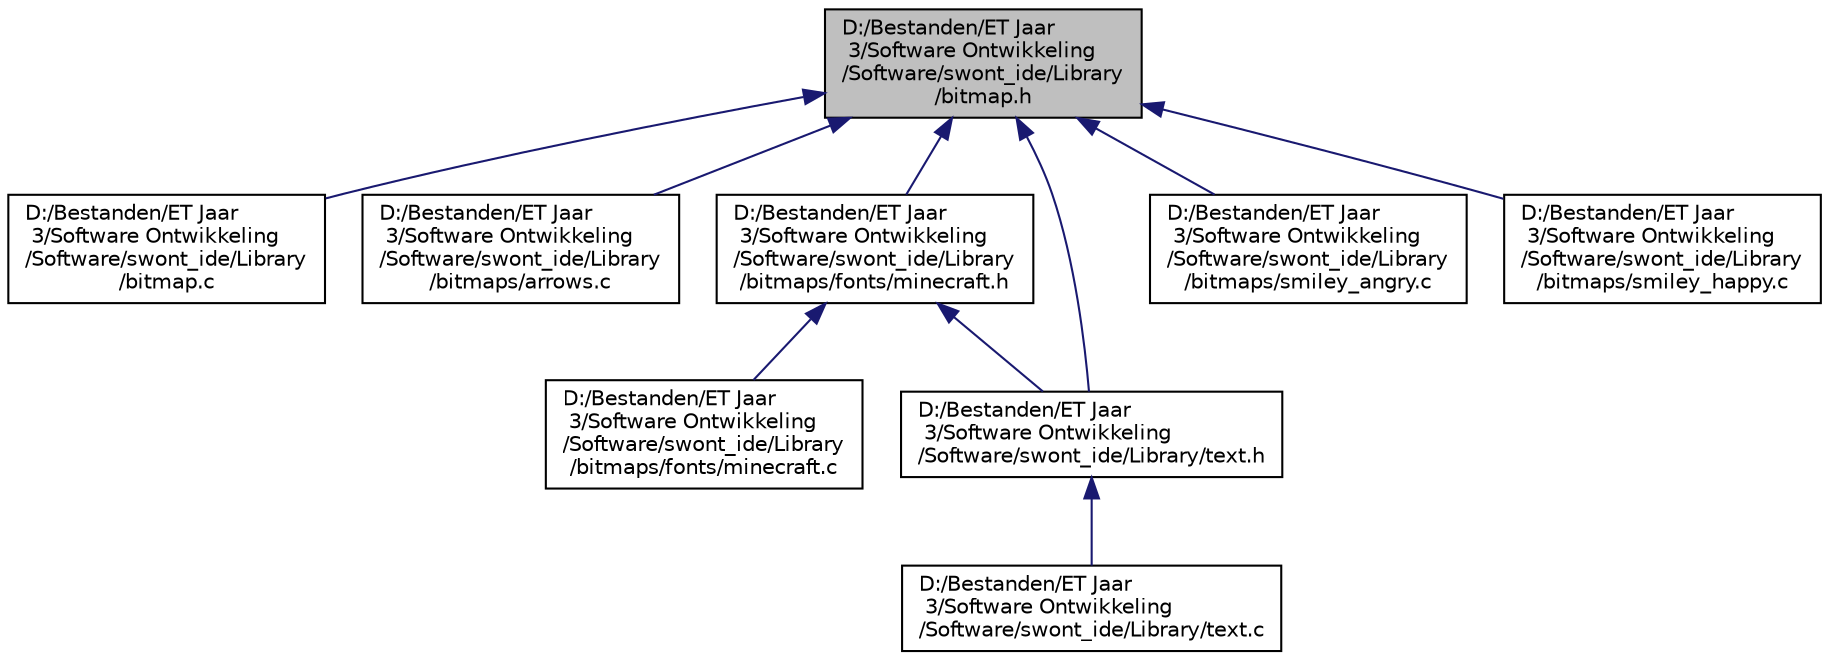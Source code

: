 digraph "D:/Bestanden/ET Jaar 3/Software Ontwikkeling/Software/swont_ide/Library/bitmap.h"
{
 // LATEX_PDF_SIZE
  edge [fontname="Helvetica",fontsize="10",labelfontname="Helvetica",labelfontsize="10"];
  node [fontname="Helvetica",fontsize="10",shape=record];
  Node1 [label="D:/Bestanden/ET Jaar\l 3/Software Ontwikkeling\l/Software/swont_ide/Library\l/bitmap.h",height=0.2,width=0.4,color="black", fillcolor="grey75", style="filled", fontcolor="black",tooltip="This file is the headerfile of bitmap.c."];
  Node1 -> Node2 [dir="back",color="midnightblue",fontsize="10",style="solid",fontname="Helvetica"];
  Node2 [label="D:/Bestanden/ET Jaar\l 3/Software Ontwikkeling\l/Software/swont_ide/Library\l/bitmap.c",height=0.2,width=0.4,color="black", fillcolor="white", style="filled",URL="$bitmap_8c.html",tooltip="This file contains all API function responsible for drawing the different bitmaps."];
  Node1 -> Node3 [dir="back",color="midnightblue",fontsize="10",style="solid",fontname="Helvetica"];
  Node3 [label="D:/Bestanden/ET Jaar\l 3/Software Ontwikkeling\l/Software/swont_ide/Library\l/bitmaps/arrows.c",height=0.2,width=0.4,color="black", fillcolor="white", style="filled",URL="$arrows_8c.html",tooltip="This file contains all the data for the different arrow bitmaps. These bitmaps can be printed on the ..."];
  Node1 -> Node4 [dir="back",color="midnightblue",fontsize="10",style="solid",fontname="Helvetica"];
  Node4 [label="D:/Bestanden/ET Jaar\l 3/Software Ontwikkeling\l/Software/swont_ide/Library\l/bitmaps/fonts/minecraft.h",height=0.2,width=0.4,color="black", fillcolor="white", style="filled",URL="$minecraft_8h.html",tooltip="This file contains all the needed defines for the Minecraft font. This font supports both upper,..."];
  Node4 -> Node5 [dir="back",color="midnightblue",fontsize="10",style="solid",fontname="Helvetica"];
  Node5 [label="D:/Bestanden/ET Jaar\l 3/Software Ontwikkeling\l/Software/swont_ide/Library\l/bitmaps/fonts/minecraft.c",height=0.2,width=0.4,color="black", fillcolor="white", style="filled",URL="$minecraft_8c.html",tooltip="This file contains the pixel data for all the supported characters from the minecraft font."];
  Node4 -> Node6 [dir="back",color="midnightblue",fontsize="10",style="solid",fontname="Helvetica"];
  Node6 [label="D:/Bestanden/ET Jaar\l 3/Software Ontwikkeling\l/Software/swont_ide/Library/text.h",height=0.2,width=0.4,color="black", fillcolor="white", style="filled",URL="$text_8h.html",tooltip="This file contains all the needed defines for the text-drawing functions."];
  Node6 -> Node7 [dir="back",color="midnightblue",fontsize="10",style="solid",fontname="Helvetica"];
  Node7 [label="D:/Bestanden/ET Jaar\l 3/Software Ontwikkeling\l/Software/swont_ide/Library/text.c",height=0.2,width=0.4,color="black", fillcolor="white", style="filled",URL="$text_8c.html",tooltip=" "];
  Node1 -> Node8 [dir="back",color="midnightblue",fontsize="10",style="solid",fontname="Helvetica"];
  Node8 [label="D:/Bestanden/ET Jaar\l 3/Software Ontwikkeling\l/Software/swont_ide/Library\l/bitmaps/smiley_angry.c",height=0.2,width=0.4,color="black", fillcolor="white", style="filled",URL="$smiley__angry_8c.html",tooltip=" "];
  Node1 -> Node9 [dir="back",color="midnightblue",fontsize="10",style="solid",fontname="Helvetica"];
  Node9 [label="D:/Bestanden/ET Jaar\l 3/Software Ontwikkeling\l/Software/swont_ide/Library\l/bitmaps/smiley_happy.c",height=0.2,width=0.4,color="black", fillcolor="white", style="filled",URL="$smiley__happy_8c.html",tooltip="This file contains the smiley_happy pixel data. This data can be used in combination with the functio..."];
  Node1 -> Node6 [dir="back",color="midnightblue",fontsize="10",style="solid",fontname="Helvetica"];
}
